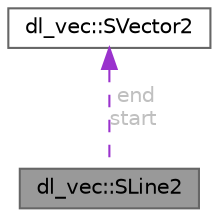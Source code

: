 digraph "dl_vec::SLine2"
{
 // LATEX_PDF_SIZE
  bgcolor="transparent";
  edge [fontname=Helvetica,fontsize=10,labelfontname=Helvetica,labelfontsize=10];
  node [fontname=Helvetica,fontsize=10,shape=box,height=0.2,width=0.4];
  Node1 [id="Node000001",label="dl_vec::SLine2",height=0.2,width=0.4,color="gray40", fillcolor="grey60", style="filled", fontcolor="black",tooltip="2次元の線分を表す構造体"];
  Node2 -> Node1 [id="edge1_Node000001_Node000002",dir="back",color="darkorchid3",style="dashed",tooltip=" ",label=" end\nstart",fontcolor="grey" ];
  Node2 [id="Node000002",label="dl_vec::SVector2",height=0.2,width=0.4,color="gray40", fillcolor="white", style="filled",URL="$structdl__vec_1_1_s_vector2.html",tooltip="2次元のベクトルを表す構造体"];
}
